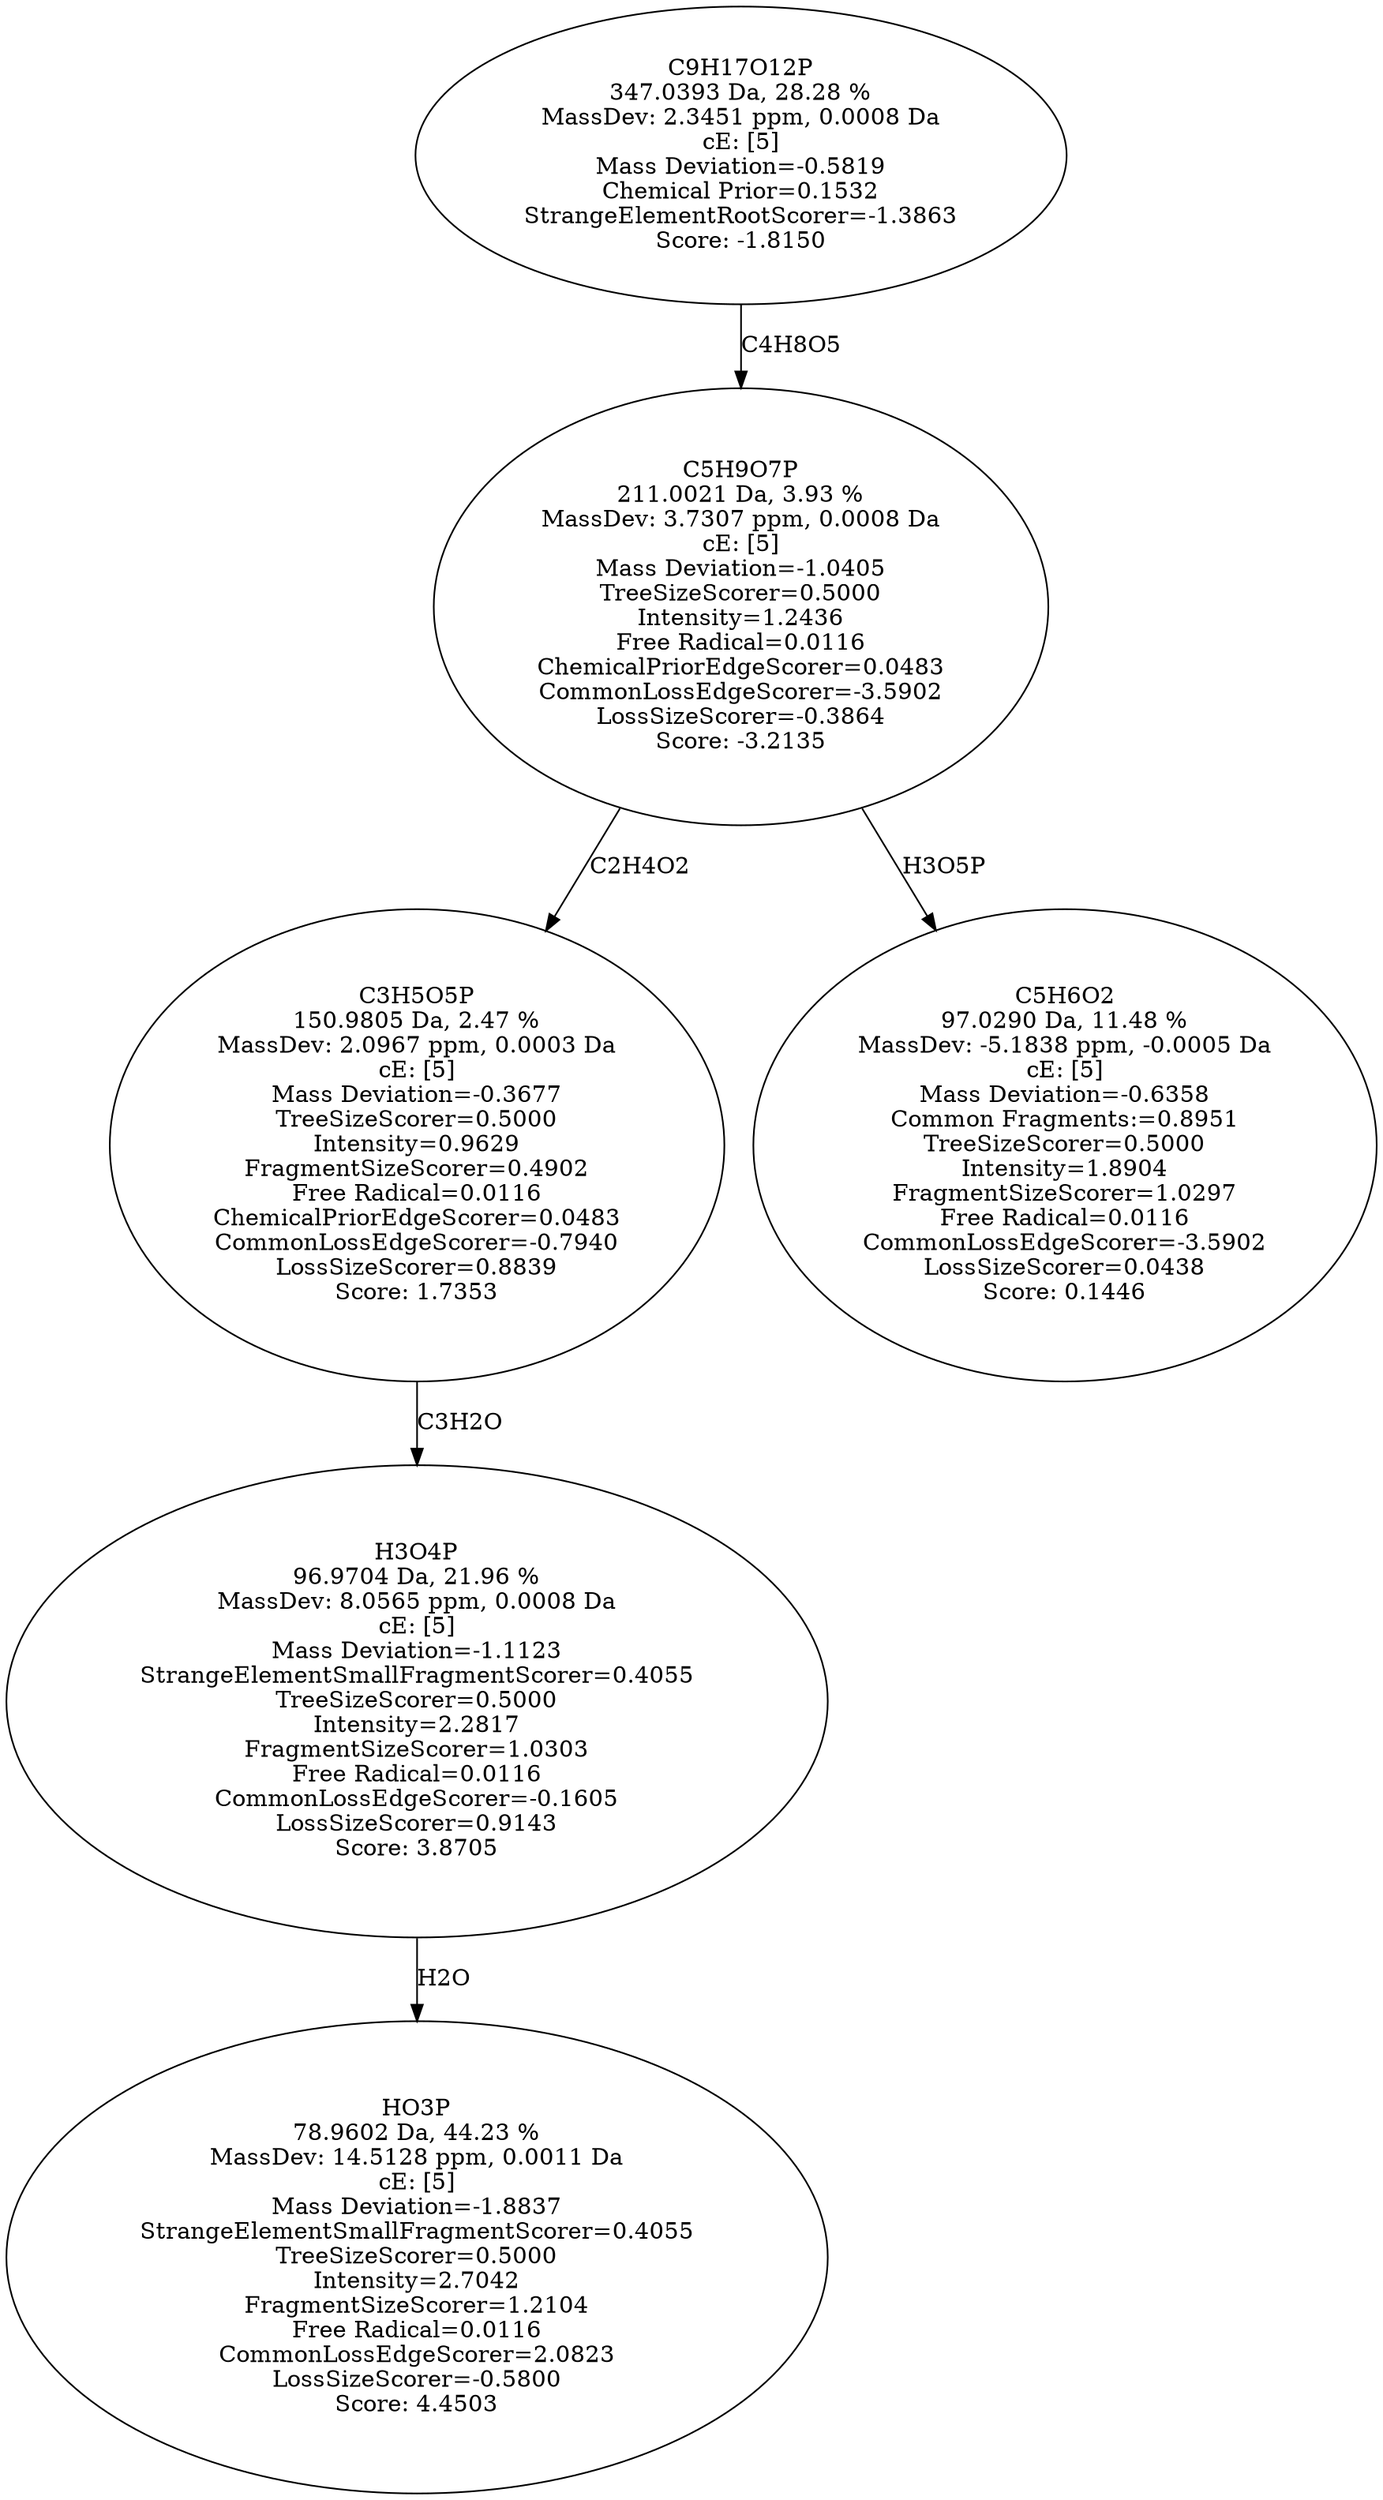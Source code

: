 strict digraph {
v1 [label="HO3P\n78.9602 Da, 44.23 %\nMassDev: 14.5128 ppm, 0.0011 Da\ncE: [5]\nMass Deviation=-1.8837\nStrangeElementSmallFragmentScorer=0.4055\nTreeSizeScorer=0.5000\nIntensity=2.7042\nFragmentSizeScorer=1.2104\nFree Radical=0.0116\nCommonLossEdgeScorer=2.0823\nLossSizeScorer=-0.5800\nScore: 4.4503"];
v2 [label="H3O4P\n96.9704 Da, 21.96 %\nMassDev: 8.0565 ppm, 0.0008 Da\ncE: [5]\nMass Deviation=-1.1123\nStrangeElementSmallFragmentScorer=0.4055\nTreeSizeScorer=0.5000\nIntensity=2.2817\nFragmentSizeScorer=1.0303\nFree Radical=0.0116\nCommonLossEdgeScorer=-0.1605\nLossSizeScorer=0.9143\nScore: 3.8705"];
v3 [label="C3H5O5P\n150.9805 Da, 2.47 %\nMassDev: 2.0967 ppm, 0.0003 Da\ncE: [5]\nMass Deviation=-0.3677\nTreeSizeScorer=0.5000\nIntensity=0.9629\nFragmentSizeScorer=0.4902\nFree Radical=0.0116\nChemicalPriorEdgeScorer=0.0483\nCommonLossEdgeScorer=-0.7940\nLossSizeScorer=0.8839\nScore: 1.7353"];
v4 [label="C5H6O2\n97.0290 Da, 11.48 %\nMassDev: -5.1838 ppm, -0.0005 Da\ncE: [5]\nMass Deviation=-0.6358\nCommon Fragments:=0.8951\nTreeSizeScorer=0.5000\nIntensity=1.8904\nFragmentSizeScorer=1.0297\nFree Radical=0.0116\nCommonLossEdgeScorer=-3.5902\nLossSizeScorer=0.0438\nScore: 0.1446"];
v5 [label="C5H9O7P\n211.0021 Da, 3.93 %\nMassDev: 3.7307 ppm, 0.0008 Da\ncE: [5]\nMass Deviation=-1.0405\nTreeSizeScorer=0.5000\nIntensity=1.2436\nFree Radical=0.0116\nChemicalPriorEdgeScorer=0.0483\nCommonLossEdgeScorer=-3.5902\nLossSizeScorer=-0.3864\nScore: -3.2135"];
v6 [label="C9H17O12P\n347.0393 Da, 28.28 %\nMassDev: 2.3451 ppm, 0.0008 Da\ncE: [5]\nMass Deviation=-0.5819\nChemical Prior=0.1532\nStrangeElementRootScorer=-1.3863\nScore: -1.8150"];
v2 -> v1 [label="H2O"];
v3 -> v2 [label="C3H2O"];
v5 -> v3 [label="C2H4O2"];
v5 -> v4 [label="H3O5P"];
v6 -> v5 [label="C4H8O5"];
}
